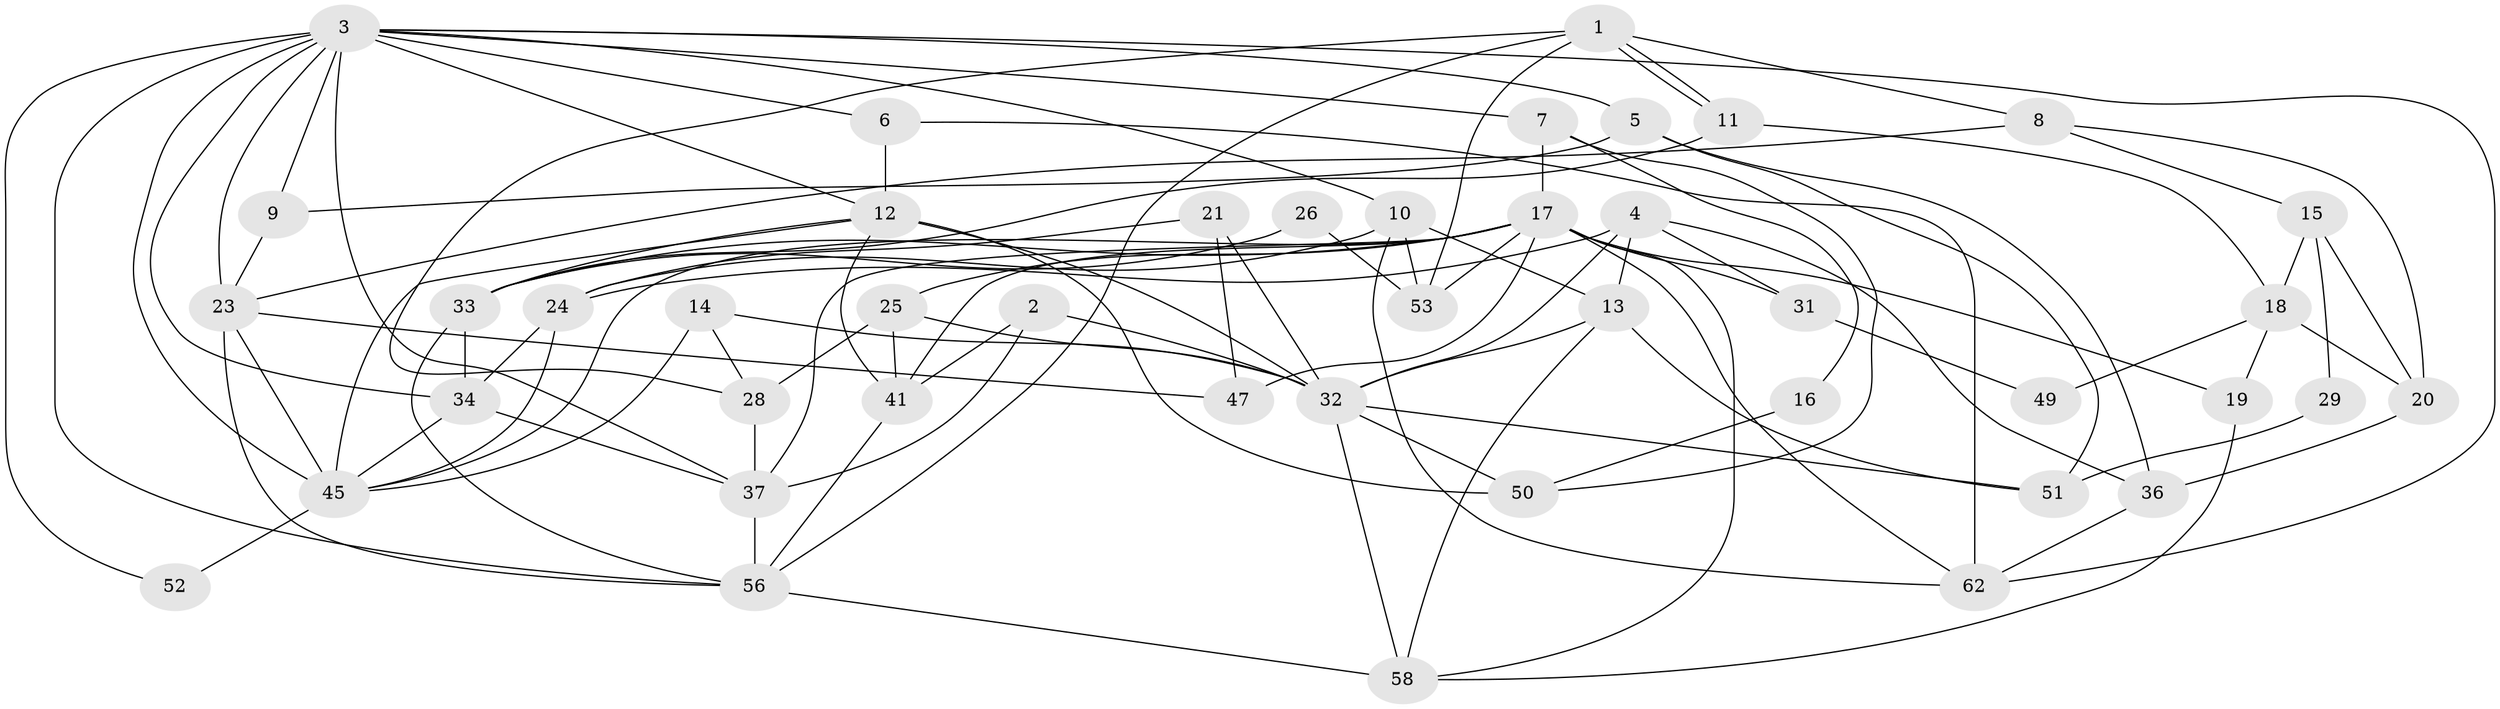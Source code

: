 // original degree distribution, {6: 0.140625, 3: 0.25, 7: 0.015625, 5: 0.171875, 4: 0.25, 2: 0.15625, 8: 0.015625}
// Generated by graph-tools (version 1.1) at 2025/18/03/04/25 18:18:50]
// undirected, 44 vertices, 104 edges
graph export_dot {
graph [start="1"]
  node [color=gray90,style=filled];
  1;
  2;
  3 [super="+55"];
  4;
  5;
  6 [super="+44"];
  7;
  8;
  9;
  10 [super="+22"];
  11;
  12 [super="+43+35"];
  13;
  14;
  15;
  16;
  17 [super="+30+27+42"];
  18;
  19;
  20 [super="+59"];
  21;
  23;
  24;
  25;
  26;
  28;
  29;
  31;
  32 [super="+40"];
  33 [super="+39"];
  34;
  36 [super="+38"];
  37;
  41 [super="+57"];
  45 [super="+46+60"];
  47;
  49;
  50;
  51 [super="+54"];
  52;
  53;
  56 [super="+64"];
  58;
  62;
  1 -- 11;
  1 -- 11;
  1 -- 8;
  1 -- 28;
  1 -- 53;
  1 -- 56;
  2 -- 37;
  2 -- 32;
  2 -- 41;
  3 -- 37;
  3 -- 5;
  3 -- 6;
  3 -- 23;
  3 -- 56;
  3 -- 12;
  3 -- 34;
  3 -- 52;
  3 -- 7;
  3 -- 9;
  3 -- 10;
  3 -- 45;
  3 -- 62;
  4 -- 13;
  4 -- 24;
  4 -- 31;
  4 -- 32;
  4 -- 36;
  5 -- 9;
  5 -- 36;
  5 -- 51;
  6 -- 62;
  6 -- 12;
  7 -- 50;
  7 -- 16;
  7 -- 17;
  8 -- 23;
  8 -- 15;
  8 -- 20;
  9 -- 23;
  10 -- 24;
  10 -- 62;
  10 -- 53;
  10 -- 13;
  11 -- 33;
  11 -- 18;
  12 -- 50;
  12 -- 41;
  12 -- 32 [weight=3];
  12 -- 33;
  12 -- 45;
  13 -- 51;
  13 -- 58;
  13 -- 32;
  14 -- 28;
  14 -- 45;
  14 -- 32;
  15 -- 18;
  15 -- 29;
  15 -- 20;
  16 -- 50;
  17 -- 37;
  17 -- 25;
  17 -- 31;
  17 -- 62;
  17 -- 41;
  17 -- 19;
  17 -- 53;
  17 -- 58;
  17 -- 47;
  17 -- 45;
  17 -- 33;
  18 -- 19;
  18 -- 49;
  18 -- 20;
  19 -- 58;
  20 -- 36;
  21 -- 24;
  21 -- 47;
  21 -- 32;
  23 -- 47;
  23 -- 56;
  23 -- 45;
  24 -- 34;
  24 -- 45;
  25 -- 28;
  25 -- 41;
  25 -- 32;
  26 -- 53;
  26 -- 33;
  28 -- 37;
  29 -- 51;
  31 -- 49;
  32 -- 50 [weight=2];
  32 -- 51;
  32 -- 58;
  33 -- 34;
  33 -- 56;
  34 -- 37;
  34 -- 45 [weight=2];
  36 -- 62;
  37 -- 56;
  41 -- 56;
  45 -- 52;
  56 -- 58;
}
